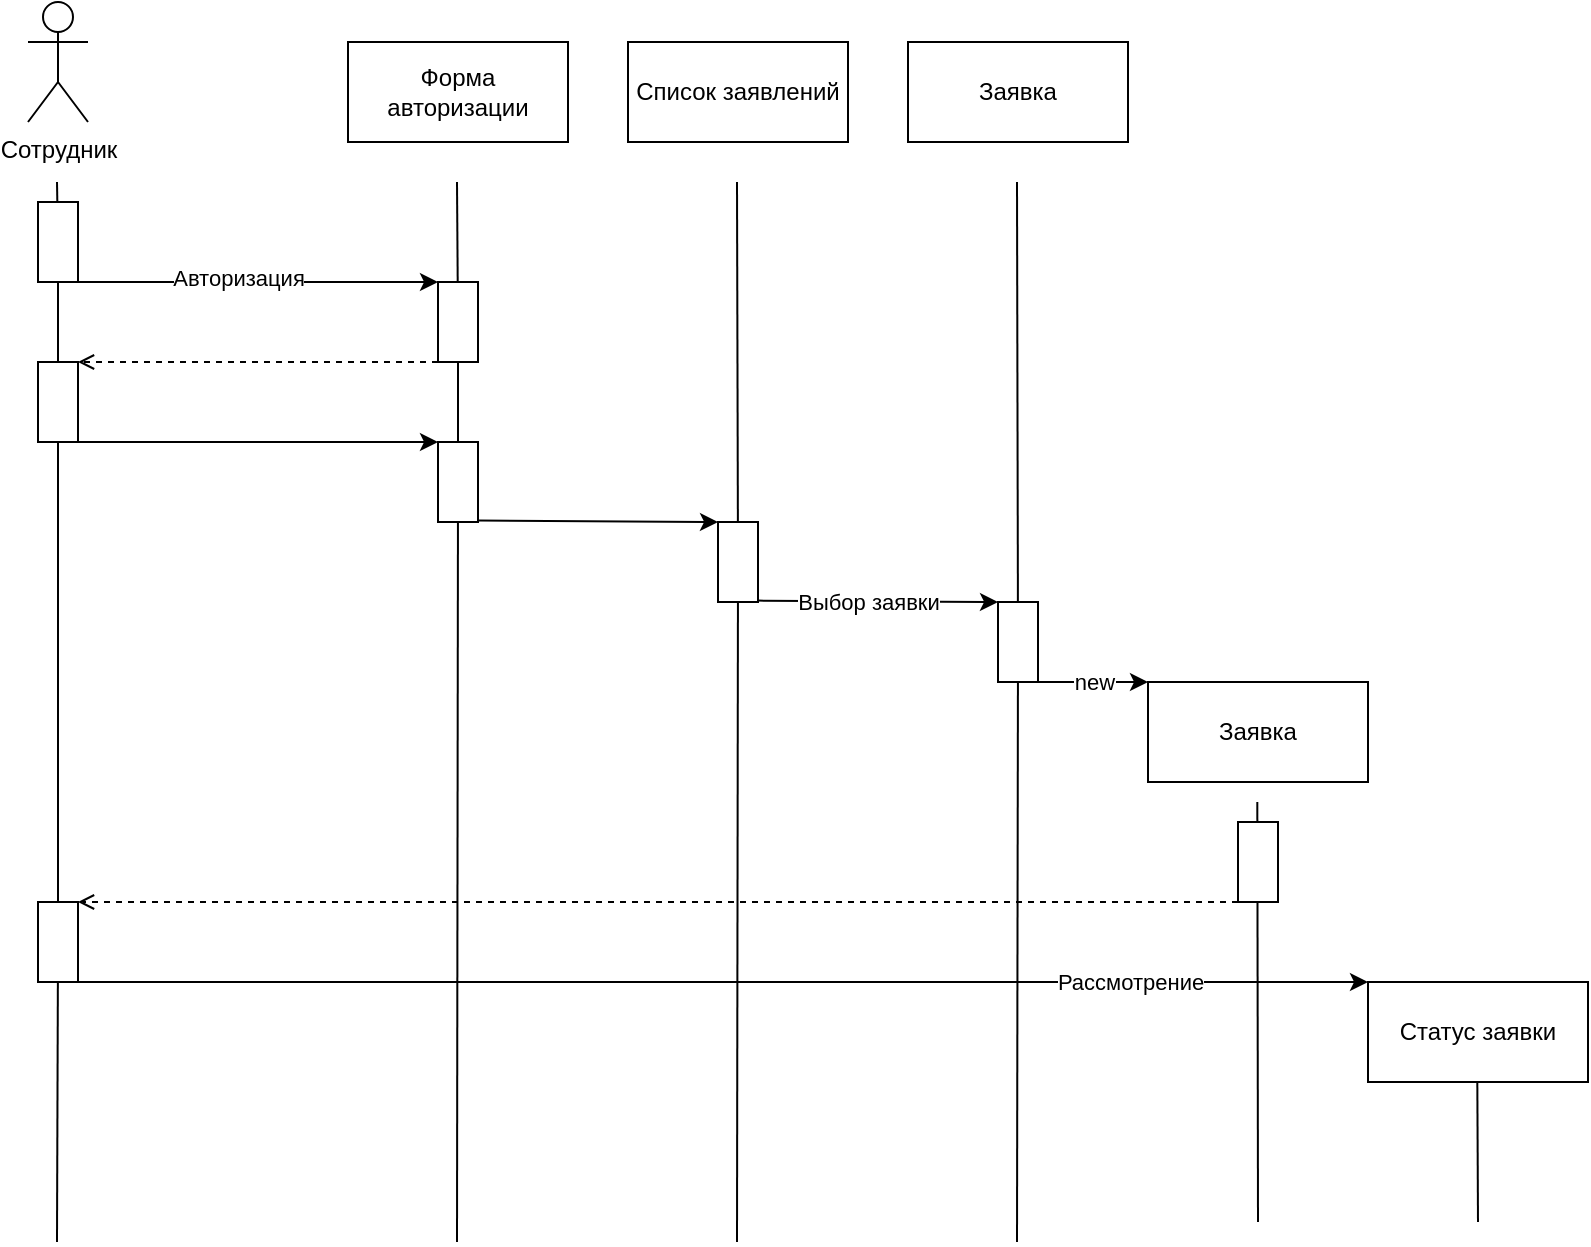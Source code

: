 <mxfile version="21.6.8" type="github">
  <diagram name="Страница — 1" id="qkJbMJq6K0L1HhkWwXrt">
    <mxGraphModel dx="989" dy="539" grid="1" gridSize="10" guides="1" tooltips="1" connect="1" arrows="1" fold="1" page="1" pageScale="1" pageWidth="827" pageHeight="1169" math="0" shadow="0">
      <root>
        <mxCell id="0" />
        <mxCell id="1" parent="0" />
        <mxCell id="U4au7CZ6u3rAWV3p8Gl0-1" value="Сотрудник" style="shape=umlActor;verticalLabelPosition=bottom;verticalAlign=top;html=1;outlineConnect=0;" vertex="1" parent="1">
          <mxGeometry x="40" y="30" width="30" height="60" as="geometry" />
        </mxCell>
        <mxCell id="U4au7CZ6u3rAWV3p8Gl0-2" value="" style="endArrow=none;html=1;rounded=0;" edge="1" parent="1" source="U4au7CZ6u3rAWV3p8Gl0-14">
          <mxGeometry width="50" height="50" relative="1" as="geometry">
            <mxPoint x="54.5" y="650" as="sourcePoint" />
            <mxPoint x="54.5" y="120" as="targetPoint" />
          </mxGeometry>
        </mxCell>
        <mxCell id="U4au7CZ6u3rAWV3p8Gl0-3" value="Форма авторизации" style="html=1;whiteSpace=wrap;" vertex="1" parent="1">
          <mxGeometry x="200" y="50" width="110" height="50" as="geometry" />
        </mxCell>
        <mxCell id="U4au7CZ6u3rAWV3p8Gl0-4" value="Список заявлений" style="html=1;whiteSpace=wrap;" vertex="1" parent="1">
          <mxGeometry x="340" y="50" width="110" height="50" as="geometry" />
        </mxCell>
        <mxCell id="U4au7CZ6u3rAWV3p8Gl0-5" value="Заявка" style="html=1;whiteSpace=wrap;" vertex="1" parent="1">
          <mxGeometry x="480" y="50" width="110" height="50" as="geometry" />
        </mxCell>
        <mxCell id="U4au7CZ6u3rAWV3p8Gl0-6" value="" style="endArrow=none;html=1;rounded=0;" edge="1" parent="1" source="U4au7CZ6u3rAWV3p8Gl0-18">
          <mxGeometry width="50" height="50" relative="1" as="geometry">
            <mxPoint x="254.5" y="650" as="sourcePoint" />
            <mxPoint x="254.5" y="120" as="targetPoint" />
          </mxGeometry>
        </mxCell>
        <mxCell id="U4au7CZ6u3rAWV3p8Gl0-8" value="" style="endArrow=none;html=1;rounded=0;" edge="1" parent="1" source="U4au7CZ6u3rAWV3p8Gl0-26">
          <mxGeometry width="50" height="50" relative="1" as="geometry">
            <mxPoint x="394.5" y="650" as="sourcePoint" />
            <mxPoint x="394.5" y="120" as="targetPoint" />
          </mxGeometry>
        </mxCell>
        <mxCell id="U4au7CZ6u3rAWV3p8Gl0-10" value="" style="endArrow=none;html=1;rounded=0;" edge="1" parent="1" source="U4au7CZ6u3rAWV3p8Gl0-28">
          <mxGeometry width="50" height="50" relative="1" as="geometry">
            <mxPoint x="534.5" y="650" as="sourcePoint" />
            <mxPoint x="534.5" y="120" as="targetPoint" />
          </mxGeometry>
        </mxCell>
        <mxCell id="U4au7CZ6u3rAWV3p8Gl0-15" value="" style="endArrow=none;html=1;rounded=0;" edge="1" parent="1" source="U4au7CZ6u3rAWV3p8Gl0-21" target="U4au7CZ6u3rAWV3p8Gl0-14">
          <mxGeometry width="50" height="50" relative="1" as="geometry">
            <mxPoint x="54.5" y="650" as="sourcePoint" />
            <mxPoint x="54.5" y="120" as="targetPoint" />
          </mxGeometry>
        </mxCell>
        <mxCell id="U4au7CZ6u3rAWV3p8Gl0-14" value="" style="rounded=0;whiteSpace=wrap;html=1;" vertex="1" parent="1">
          <mxGeometry x="45" y="130" width="20" height="40" as="geometry" />
        </mxCell>
        <mxCell id="U4au7CZ6u3rAWV3p8Gl0-20" value="" style="endArrow=none;html=1;rounded=0;" edge="1" parent="1" source="U4au7CZ6u3rAWV3p8Gl0-23" target="U4au7CZ6u3rAWV3p8Gl0-18">
          <mxGeometry width="50" height="50" relative="1" as="geometry">
            <mxPoint x="254.5" y="650" as="sourcePoint" />
            <mxPoint x="254.5" y="120" as="targetPoint" />
          </mxGeometry>
        </mxCell>
        <mxCell id="U4au7CZ6u3rAWV3p8Gl0-18" value="" style="rounded=0;whiteSpace=wrap;html=1;" vertex="1" parent="1">
          <mxGeometry x="245" y="170" width="20" height="40" as="geometry" />
        </mxCell>
        <mxCell id="U4au7CZ6u3rAWV3p8Gl0-22" value="" style="endArrow=none;html=1;rounded=0;" edge="1" parent="1" source="U4au7CZ6u3rAWV3p8Gl0-30" target="U4au7CZ6u3rAWV3p8Gl0-21">
          <mxGeometry width="50" height="50" relative="1" as="geometry">
            <mxPoint x="54.5" y="650" as="sourcePoint" />
            <mxPoint x="55" y="170" as="targetPoint" />
          </mxGeometry>
        </mxCell>
        <mxCell id="U4au7CZ6u3rAWV3p8Gl0-21" value="" style="rounded=0;whiteSpace=wrap;html=1;" vertex="1" parent="1">
          <mxGeometry x="45" y="210" width="20" height="40" as="geometry" />
        </mxCell>
        <mxCell id="U4au7CZ6u3rAWV3p8Gl0-25" value="" style="endArrow=none;html=1;rounded=0;" edge="1" parent="1" target="U4au7CZ6u3rAWV3p8Gl0-23">
          <mxGeometry width="50" height="50" relative="1" as="geometry">
            <mxPoint x="254.5" y="650" as="sourcePoint" />
            <mxPoint x="255" y="210" as="targetPoint" />
          </mxGeometry>
        </mxCell>
        <mxCell id="U4au7CZ6u3rAWV3p8Gl0-23" value="" style="rounded=0;whiteSpace=wrap;html=1;" vertex="1" parent="1">
          <mxGeometry x="245" y="250" width="20" height="40" as="geometry" />
        </mxCell>
        <mxCell id="U4au7CZ6u3rAWV3p8Gl0-27" value="" style="endArrow=none;html=1;rounded=0;" edge="1" parent="1" target="U4au7CZ6u3rAWV3p8Gl0-26">
          <mxGeometry width="50" height="50" relative="1" as="geometry">
            <mxPoint x="394.5" y="650" as="sourcePoint" />
            <mxPoint x="394.5" y="120" as="targetPoint" />
          </mxGeometry>
        </mxCell>
        <mxCell id="U4au7CZ6u3rAWV3p8Gl0-26" value="" style="rounded=0;whiteSpace=wrap;html=1;" vertex="1" parent="1">
          <mxGeometry x="385" y="290" width="20" height="40" as="geometry" />
        </mxCell>
        <mxCell id="U4au7CZ6u3rAWV3p8Gl0-29" value="" style="endArrow=none;html=1;rounded=0;" edge="1" parent="1" target="U4au7CZ6u3rAWV3p8Gl0-28">
          <mxGeometry width="50" height="50" relative="1" as="geometry">
            <mxPoint x="534.5" y="650" as="sourcePoint" />
            <mxPoint x="534.5" y="120" as="targetPoint" />
          </mxGeometry>
        </mxCell>
        <mxCell id="U4au7CZ6u3rAWV3p8Gl0-28" value="" style="rounded=0;whiteSpace=wrap;html=1;" vertex="1" parent="1">
          <mxGeometry x="525" y="330" width="20" height="40" as="geometry" />
        </mxCell>
        <mxCell id="U4au7CZ6u3rAWV3p8Gl0-31" value="" style="endArrow=none;html=1;rounded=0;" edge="1" parent="1" target="U4au7CZ6u3rAWV3p8Gl0-30">
          <mxGeometry width="50" height="50" relative="1" as="geometry">
            <mxPoint x="54.5" y="650" as="sourcePoint" />
            <mxPoint x="55" y="250" as="targetPoint" />
          </mxGeometry>
        </mxCell>
        <mxCell id="U4au7CZ6u3rAWV3p8Gl0-30" value="" style="rounded=0;whiteSpace=wrap;html=1;" vertex="1" parent="1">
          <mxGeometry x="45" y="480" width="20" height="40" as="geometry" />
        </mxCell>
        <mxCell id="U4au7CZ6u3rAWV3p8Gl0-32" value="Заявка" style="html=1;whiteSpace=wrap;" vertex="1" parent="1">
          <mxGeometry x="600" y="370" width="110" height="50" as="geometry" />
        </mxCell>
        <mxCell id="U4au7CZ6u3rAWV3p8Gl0-33" value="Статус заявки" style="html=1;whiteSpace=wrap;" vertex="1" parent="1">
          <mxGeometry x="710" y="520" width="110" height="50" as="geometry" />
        </mxCell>
        <mxCell id="U4au7CZ6u3rAWV3p8Gl0-34" value="" style="endArrow=none;html=1;rounded=0;" edge="1" parent="1">
          <mxGeometry width="50" height="50" relative="1" as="geometry">
            <mxPoint x="655" y="640" as="sourcePoint" />
            <mxPoint x="654.66" y="430" as="targetPoint" />
          </mxGeometry>
        </mxCell>
        <mxCell id="U4au7CZ6u3rAWV3p8Gl0-35" value="" style="endArrow=none;html=1;rounded=0;" edge="1" parent="1">
          <mxGeometry width="50" height="50" relative="1" as="geometry">
            <mxPoint x="765" y="640" as="sourcePoint" />
            <mxPoint x="764.66" y="570" as="targetPoint" />
          </mxGeometry>
        </mxCell>
        <mxCell id="U4au7CZ6u3rAWV3p8Gl0-37" value="" style="endArrow=classic;html=1;rounded=0;entryX=0;entryY=0;entryDx=0;entryDy=0;exitX=1;exitY=1;exitDx=0;exitDy=0;" edge="1" parent="1" source="U4au7CZ6u3rAWV3p8Gl0-14" target="U4au7CZ6u3rAWV3p8Gl0-18">
          <mxGeometry width="50" height="50" relative="1" as="geometry">
            <mxPoint x="270" y="370" as="sourcePoint" />
            <mxPoint x="320" y="320" as="targetPoint" />
          </mxGeometry>
        </mxCell>
        <mxCell id="U4au7CZ6u3rAWV3p8Gl0-44" value="&lt;div&gt;Авторизация&lt;/div&gt;" style="edgeLabel;html=1;align=center;verticalAlign=middle;resizable=0;points=[];" vertex="1" connectable="0" parent="U4au7CZ6u3rAWV3p8Gl0-37">
          <mxGeometry x="-0.113" y="2" relative="1" as="geometry">
            <mxPoint as="offset" />
          </mxGeometry>
        </mxCell>
        <mxCell id="U4au7CZ6u3rAWV3p8Gl0-38" value="" style="endArrow=classic;html=1;rounded=0;entryX=0;entryY=0;entryDx=0;entryDy=0;exitX=1;exitY=1;exitDx=0;exitDy=0;" edge="1" parent="1">
          <mxGeometry width="50" height="50" relative="1" as="geometry">
            <mxPoint x="65" y="250" as="sourcePoint" />
            <mxPoint x="245" y="250" as="targetPoint" />
          </mxGeometry>
        </mxCell>
        <mxCell id="U4au7CZ6u3rAWV3p8Gl0-39" value="" style="endArrow=classic;html=1;rounded=0;entryX=0;entryY=0;entryDx=0;entryDy=0;exitX=1;exitY=1;exitDx=0;exitDy=0;" edge="1" parent="1" target="U4au7CZ6u3rAWV3p8Gl0-26">
          <mxGeometry width="50" height="50" relative="1" as="geometry">
            <mxPoint x="265" y="289.31" as="sourcePoint" />
            <mxPoint x="445" y="289.31" as="targetPoint" />
          </mxGeometry>
        </mxCell>
        <mxCell id="U4au7CZ6u3rAWV3p8Gl0-40" value="" style="endArrow=classic;html=1;rounded=0;exitX=1;exitY=1;exitDx=0;exitDy=0;entryX=0;entryY=0;entryDx=0;entryDy=0;" edge="1" parent="1" target="U4au7CZ6u3rAWV3p8Gl0-28">
          <mxGeometry width="50" height="50" relative="1" as="geometry">
            <mxPoint x="405" y="329.31" as="sourcePoint" />
            <mxPoint x="520" y="329" as="targetPoint" />
          </mxGeometry>
        </mxCell>
        <mxCell id="U4au7CZ6u3rAWV3p8Gl0-46" value="Выбор заявки" style="edgeLabel;html=1;align=center;verticalAlign=middle;resizable=0;points=[];" vertex="1" connectable="0" parent="U4au7CZ6u3rAWV3p8Gl0-40">
          <mxGeometry x="-0.164" y="-1" relative="1" as="geometry">
            <mxPoint x="5" y="-1" as="offset" />
          </mxGeometry>
        </mxCell>
        <mxCell id="U4au7CZ6u3rAWV3p8Gl0-41" value="new" style="endArrow=classic;html=1;rounded=0;exitX=1;exitY=1;exitDx=0;exitDy=0;entryX=0;entryY=0;entryDx=0;entryDy=0;" edge="1" parent="1" source="U4au7CZ6u3rAWV3p8Gl0-28" target="U4au7CZ6u3rAWV3p8Gl0-32">
          <mxGeometry width="50" height="50" relative="1" as="geometry">
            <mxPoint x="415" y="339.31" as="sourcePoint" />
            <mxPoint x="535" y="340" as="targetPoint" />
          </mxGeometry>
        </mxCell>
        <mxCell id="U4au7CZ6u3rAWV3p8Gl0-42" value="" style="endArrow=open;html=1;rounded=0;endFill=0;dashed=1;entryX=1;entryY=0;entryDx=0;entryDy=0;exitX=0;exitY=1;exitDx=0;exitDy=0;" edge="1" parent="1" source="U4au7CZ6u3rAWV3p8Gl0-18" target="U4au7CZ6u3rAWV3p8Gl0-21">
          <mxGeometry width="50" height="50" relative="1" as="geometry">
            <mxPoint x="420" y="370" as="sourcePoint" />
            <mxPoint x="470" y="320" as="targetPoint" />
          </mxGeometry>
        </mxCell>
        <mxCell id="U4au7CZ6u3rAWV3p8Gl0-47" value="" style="rounded=0;whiteSpace=wrap;html=1;" vertex="1" parent="1">
          <mxGeometry x="645" y="440" width="20" height="40" as="geometry" />
        </mxCell>
        <mxCell id="U4au7CZ6u3rAWV3p8Gl0-49" value="" style="endArrow=classic;html=1;rounded=0;entryX=0;entryY=0;entryDx=0;entryDy=0;exitX=1;exitY=1;exitDx=0;exitDy=0;" edge="1" parent="1" source="U4au7CZ6u3rAWV3p8Gl0-30" target="U4au7CZ6u3rAWV3p8Gl0-33">
          <mxGeometry width="50" height="50" relative="1" as="geometry">
            <mxPoint x="65" y="520" as="sourcePoint" />
            <mxPoint x="185" y="520.69" as="targetPoint" />
          </mxGeometry>
        </mxCell>
        <mxCell id="U4au7CZ6u3rAWV3p8Gl0-51" value="Рассмотрение" style="edgeLabel;html=1;align=center;verticalAlign=middle;resizable=0;points=[];" vertex="1" connectable="0" parent="U4au7CZ6u3rAWV3p8Gl0-49">
          <mxGeometry x="0.905" relative="1" as="geometry">
            <mxPoint x="-89" as="offset" />
          </mxGeometry>
        </mxCell>
        <mxCell id="U4au7CZ6u3rAWV3p8Gl0-50" value="" style="endArrow=open;html=1;rounded=0;endFill=0;dashed=1;exitX=0;exitY=1;exitDx=0;exitDy=0;entryX=1;entryY=0;entryDx=0;entryDy=0;" edge="1" parent="1" source="U4au7CZ6u3rAWV3p8Gl0-47" target="U4au7CZ6u3rAWV3p8Gl0-30">
          <mxGeometry width="50" height="50" relative="1" as="geometry">
            <mxPoint x="645" y="440" as="sourcePoint" />
            <mxPoint x="60" y="440" as="targetPoint" />
          </mxGeometry>
        </mxCell>
      </root>
    </mxGraphModel>
  </diagram>
</mxfile>
